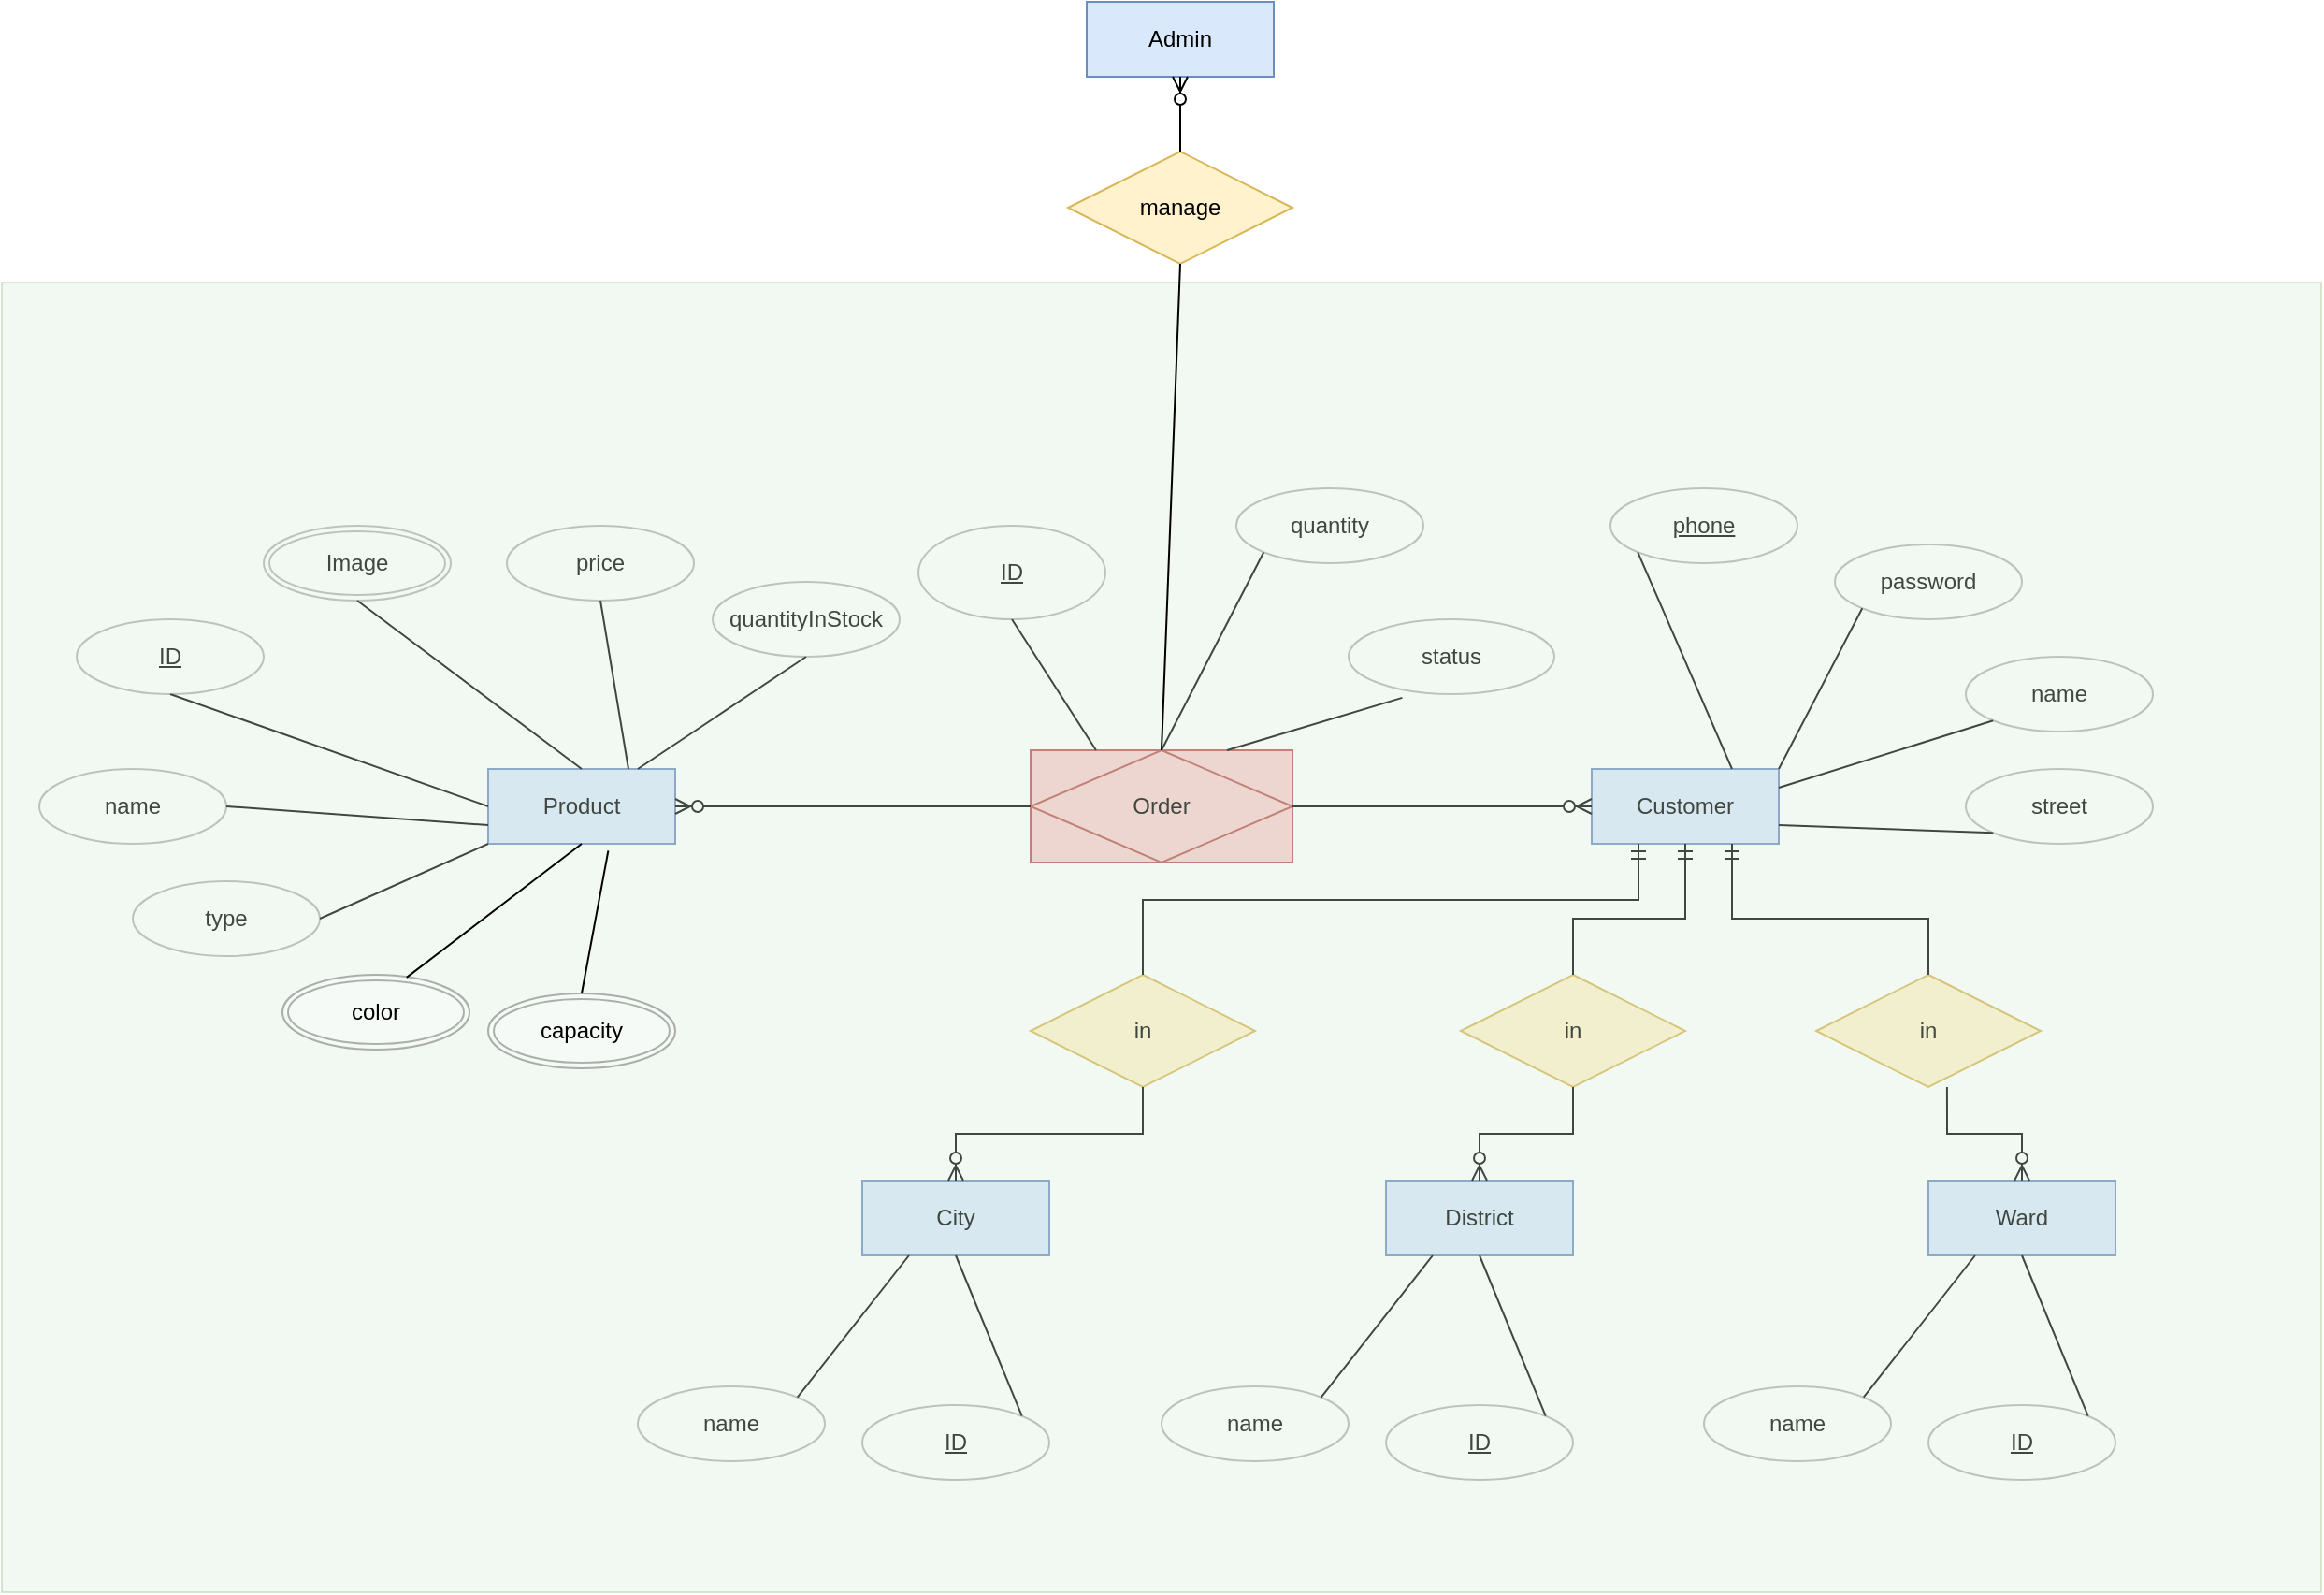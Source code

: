 <mxfile version="15.4.0" type="device"><diagram id="C5RBs43oDa-KdzZeNtuy" name="Page-1"><mxGraphModel dx="1698" dy="828" grid="1" gridSize="10" guides="1" tooltips="1" connect="1" arrows="1" fold="1" page="1" pageScale="1" pageWidth="2339" pageHeight="3300" math="0" shadow="0"><root><mxCell id="WIyWlLk6GJQsqaUBKTNV-0"/><mxCell id="WIyWlLk6GJQsqaUBKTNV-1" parent="WIyWlLk6GJQsqaUBKTNV-0"/><mxCell id="3ixAgH2K0QiZZUKwVxzr-0" value="Product&lt;br&gt;" style="whiteSpace=wrap;html=1;align=center;fillColor=#dae8fc;strokeColor=#6c8ebf;" parent="WIyWlLk6GJQsqaUBKTNV-1" vertex="1"><mxGeometry x="490" y="420" width="100" height="40" as="geometry"/></mxCell><mxCell id="3ixAgH2K0QiZZUKwVxzr-1" value="Customer" style="whiteSpace=wrap;html=1;align=center;fillColor=#dae8fc;strokeColor=#6c8ebf;" parent="WIyWlLk6GJQsqaUBKTNV-1" vertex="1"><mxGeometry x="1080" y="420" width="100" height="40" as="geometry"/></mxCell><mxCell id="3ixAgH2K0QiZZUKwVxzr-2" value="Order" style="shape=associativeEntity;whiteSpace=wrap;html=1;align=center;fillColor=#f8cecc;strokeColor=#b85450;" parent="WIyWlLk6GJQsqaUBKTNV-1" vertex="1"><mxGeometry x="780" y="410" width="140" height="60" as="geometry"/></mxCell><mxCell id="3ixAgH2K0QiZZUKwVxzr-3" value="Admin&lt;br&gt;" style="whiteSpace=wrap;html=1;align=center;fillColor=#dae8fc;strokeColor=#6c8ebf;" parent="WIyWlLk6GJQsqaUBKTNV-1" vertex="1"><mxGeometry x="810" y="10" width="100" height="40" as="geometry"/></mxCell><mxCell id="BC1VQ_w1uPxkMKe1WOcr-23" value="" style="edgeStyle=entityRelationEdgeStyle;fontSize=12;html=1;endArrow=ERzeroToMany;endFill=1;rounded=0;exitX=1;exitY=0.5;exitDx=0;exitDy=0;entryX=0;entryY=0.5;entryDx=0;entryDy=0;" edge="1" parent="WIyWlLk6GJQsqaUBKTNV-1" source="3ixAgH2K0QiZZUKwVxzr-2" target="3ixAgH2K0QiZZUKwVxzr-1"><mxGeometry width="100" height="100" relative="1" as="geometry"><mxPoint x="940" y="640" as="sourcePoint"/><mxPoint x="1040" y="540" as="targetPoint"/></mxGeometry></mxCell><mxCell id="BC1VQ_w1uPxkMKe1WOcr-24" value="" style="edgeStyle=entityRelationEdgeStyle;fontSize=12;html=1;endArrow=ERzeroToMany;endFill=1;rounded=0;entryX=1;entryY=0.5;entryDx=0;entryDy=0;exitX=0;exitY=0.5;exitDx=0;exitDy=0;" edge="1" parent="WIyWlLk6GJQsqaUBKTNV-1" source="3ixAgH2K0QiZZUKwVxzr-2" target="3ixAgH2K0QiZZUKwVxzr-0"><mxGeometry width="100" height="100" relative="1" as="geometry"><mxPoint x="660" y="440" as="sourcePoint"/><mxPoint x="1040" y="540" as="targetPoint"/></mxGeometry></mxCell><mxCell id="BC1VQ_w1uPxkMKe1WOcr-25" value="Image" style="ellipse;shape=doubleEllipse;margin=3;whiteSpace=wrap;html=1;align=center;opacity=30;" vertex="1" parent="WIyWlLk6GJQsqaUBKTNV-1"><mxGeometry x="370" y="290" width="100" height="40" as="geometry"/></mxCell><mxCell id="BC1VQ_w1uPxkMKe1WOcr-30" value="" style="endArrow=none;html=1;rounded=0;entryX=0.5;entryY=0;entryDx=0;entryDy=0;exitX=0.5;exitY=1;exitDx=0;exitDy=0;" edge="1" parent="WIyWlLk6GJQsqaUBKTNV-1" source="BC1VQ_w1uPxkMKe1WOcr-25" target="3ixAgH2K0QiZZUKwVxzr-0"><mxGeometry relative="1" as="geometry"><mxPoint x="370" y="390" as="sourcePoint"/><mxPoint x="530" y="390" as="targetPoint"/></mxGeometry></mxCell><mxCell id="BC1VQ_w1uPxkMKe1WOcr-36" value="" style="endArrow=none;html=1;rounded=0;entryX=0;entryY=0.5;entryDx=0;entryDy=0;exitX=0.5;exitY=1;exitDx=0;exitDy=0;" edge="1" parent="WIyWlLk6GJQsqaUBKTNV-1" source="BC1VQ_w1uPxkMKe1WOcr-37" target="3ixAgH2K0QiZZUKwVxzr-0"><mxGeometry relative="1" as="geometry"><mxPoint x="370" y="360" as="sourcePoint"/><mxPoint x="410" y="450.0" as="targetPoint"/></mxGeometry></mxCell><mxCell id="BC1VQ_w1uPxkMKe1WOcr-37" value="ID" style="ellipse;whiteSpace=wrap;html=1;align=center;fontStyle=4;opacity=30;" vertex="1" parent="WIyWlLk6GJQsqaUBKTNV-1"><mxGeometry x="270" y="340" width="100" height="40" as="geometry"/></mxCell><mxCell id="BC1VQ_w1uPxkMKe1WOcr-38" value="" style="endArrow=none;html=1;rounded=0;entryX=0.75;entryY=0;entryDx=0;entryDy=0;exitX=0.5;exitY=1;exitDx=0;exitDy=0;" edge="1" parent="WIyWlLk6GJQsqaUBKTNV-1" source="BC1VQ_w1uPxkMKe1WOcr-40" target="3ixAgH2K0QiZZUKwVxzr-0"><mxGeometry relative="1" as="geometry"><mxPoint x="640" y="280" as="sourcePoint"/><mxPoint x="780" y="360.0" as="targetPoint"/></mxGeometry></mxCell><mxCell id="BC1VQ_w1uPxkMKe1WOcr-40" value="price" style="ellipse;whiteSpace=wrap;html=1;align=center;opacity=30;" vertex="1" parent="WIyWlLk6GJQsqaUBKTNV-1"><mxGeometry x="500" y="290" width="100" height="40" as="geometry"/></mxCell><mxCell id="BC1VQ_w1uPxkMKe1WOcr-41" value="" style="endArrow=none;html=1;rounded=0;entryX=0;entryY=1;entryDx=0;entryDy=0;exitX=1;exitY=0.5;exitDx=0;exitDy=0;" edge="1" parent="WIyWlLk6GJQsqaUBKTNV-1" source="BC1VQ_w1uPxkMKe1WOcr-43" target="3ixAgH2K0QiZZUKwVxzr-0"><mxGeometry relative="1" as="geometry"><mxPoint x="390" y="530" as="sourcePoint"/><mxPoint x="530" y="610.0" as="targetPoint"/></mxGeometry></mxCell><mxCell id="BC1VQ_w1uPxkMKe1WOcr-43" value="type" style="ellipse;whiteSpace=wrap;html=1;align=center;opacity=30;" vertex="1" parent="WIyWlLk6GJQsqaUBKTNV-1"><mxGeometry x="300" y="480" width="100" height="40" as="geometry"/></mxCell><mxCell id="BC1VQ_w1uPxkMKe1WOcr-44" value="" style="endArrow=none;html=1;rounded=0;entryX=0;entryY=0.75;entryDx=0;entryDy=0;exitX=1;exitY=0.5;exitDx=0;exitDy=0;" edge="1" parent="WIyWlLk6GJQsqaUBKTNV-1" source="BC1VQ_w1uPxkMKe1WOcr-45" target="3ixAgH2K0QiZZUKwVxzr-0"><mxGeometry relative="1" as="geometry"><mxPoint x="310" y="450" as="sourcePoint"/><mxPoint x="450" y="530" as="targetPoint"/></mxGeometry></mxCell><mxCell id="BC1VQ_w1uPxkMKe1WOcr-45" value="name" style="ellipse;whiteSpace=wrap;html=1;align=center;opacity=30;" vertex="1" parent="WIyWlLk6GJQsqaUBKTNV-1"><mxGeometry x="250" y="420" width="100" height="40" as="geometry"/></mxCell><mxCell id="BC1VQ_w1uPxkMKe1WOcr-46" value="" style="endArrow=none;html=1;rounded=0;exitX=0.5;exitY=1;exitDx=0;exitDy=0;" edge="1" parent="WIyWlLk6GJQsqaUBKTNV-1" source="BC1VQ_w1uPxkMKe1WOcr-47" target="3ixAgH2K0QiZZUKwVxzr-0"><mxGeometry relative="1" as="geometry"><mxPoint x="410" y="550" as="sourcePoint"/><mxPoint x="550" y="630" as="targetPoint"/></mxGeometry></mxCell><mxCell id="BC1VQ_w1uPxkMKe1WOcr-47" value="quantityInStock&lt;br&gt;" style="ellipse;whiteSpace=wrap;html=1;align=center;opacity=30;" vertex="1" parent="WIyWlLk6GJQsqaUBKTNV-1"><mxGeometry x="610" y="320" width="100" height="40" as="geometry"/></mxCell><mxCell id="BC1VQ_w1uPxkMKe1WOcr-48" value="" style="endArrow=none;html=1;rounded=0;entryX=0.25;entryY=0;entryDx=0;entryDy=0;exitX=0.5;exitY=1;exitDx=0;exitDy=0;" edge="1" parent="WIyWlLk6GJQsqaUBKTNV-1" source="BC1VQ_w1uPxkMKe1WOcr-49" target="3ixAgH2K0QiZZUKwVxzr-2"><mxGeometry relative="1" as="geometry"><mxPoint x="870" y="290" as="sourcePoint"/><mxPoint x="1010" y="370" as="targetPoint"/></mxGeometry></mxCell><mxCell id="BC1VQ_w1uPxkMKe1WOcr-49" value="&lt;u&gt;ID&lt;/u&gt;" style="ellipse;whiteSpace=wrap;html=1;align=center;opacity=30;" vertex="1" parent="WIyWlLk6GJQsqaUBKTNV-1"><mxGeometry x="720" y="290" width="100" height="50" as="geometry"/></mxCell><mxCell id="BC1VQ_w1uPxkMKe1WOcr-51" value="" style="endArrow=none;html=1;rounded=0;entryX=0.5;entryY=0;entryDx=0;entryDy=0;exitX=0;exitY=1;exitDx=0;exitDy=0;" edge="1" parent="WIyWlLk6GJQsqaUBKTNV-1" source="BC1VQ_w1uPxkMKe1WOcr-52" target="3ixAgH2K0QiZZUKwVxzr-2"><mxGeometry relative="1" as="geometry"><mxPoint x="960" y="320" as="sourcePoint"/><mxPoint x="1100" y="400" as="targetPoint"/></mxGeometry></mxCell><mxCell id="BC1VQ_w1uPxkMKe1WOcr-52" value="quantity" style="ellipse;whiteSpace=wrap;html=1;align=center;opacity=30;" vertex="1" parent="WIyWlLk6GJQsqaUBKTNV-1"><mxGeometry x="890" y="270" width="100" height="40" as="geometry"/></mxCell><mxCell id="BC1VQ_w1uPxkMKe1WOcr-53" value="" style="endArrow=none;html=1;rounded=0;entryX=0.75;entryY=0;entryDx=0;entryDy=0;exitX=0.261;exitY=1.048;exitDx=0;exitDy=0;exitPerimeter=0;" edge="1" parent="WIyWlLk6GJQsqaUBKTNV-1" source="BC1VQ_w1uPxkMKe1WOcr-54" target="3ixAgH2K0QiZZUKwVxzr-2"><mxGeometry relative="1" as="geometry"><mxPoint x="1050" y="340" as="sourcePoint"/><mxPoint x="1190" y="420" as="targetPoint"/></mxGeometry></mxCell><mxCell id="BC1VQ_w1uPxkMKe1WOcr-54" value="status" style="ellipse;whiteSpace=wrap;html=1;align=center;opacity=30;" vertex="1" parent="WIyWlLk6GJQsqaUBKTNV-1"><mxGeometry x="950" y="340" width="110" height="40" as="geometry"/></mxCell><mxCell id="BC1VQ_w1uPxkMKe1WOcr-58" value="" style="endArrow=none;html=1;rounded=0;entryX=0.75;entryY=0;entryDx=0;entryDy=0;exitX=0;exitY=1;exitDx=0;exitDy=0;" edge="1" parent="WIyWlLk6GJQsqaUBKTNV-1" source="BC1VQ_w1uPxkMKe1WOcr-59" target="3ixAgH2K0QiZZUKwVxzr-1"><mxGeometry relative="1" as="geometry"><mxPoint x="1344" y="330" as="sourcePoint"/><mxPoint x="1164" y="420" as="targetPoint"/></mxGeometry></mxCell><mxCell id="BC1VQ_w1uPxkMKe1WOcr-59" value="&lt;u&gt;phone&lt;/u&gt;" style="ellipse;whiteSpace=wrap;html=1;align=center;opacity=30;" vertex="1" parent="WIyWlLk6GJQsqaUBKTNV-1"><mxGeometry x="1090" y="270" width="100" height="40" as="geometry"/></mxCell><mxCell id="BC1VQ_w1uPxkMKe1WOcr-60" value="" style="endArrow=none;html=1;rounded=0;entryX=1;entryY=0;entryDx=0;entryDy=0;exitX=0;exitY=1;exitDx=0;exitDy=0;" edge="1" parent="WIyWlLk6GJQsqaUBKTNV-1" source="BC1VQ_w1uPxkMKe1WOcr-61" target="3ixAgH2K0QiZZUKwVxzr-1"><mxGeometry relative="1" as="geometry"><mxPoint x="1370" y="400" as="sourcePoint"/><mxPoint x="1190" y="490" as="targetPoint"/></mxGeometry></mxCell><mxCell id="BC1VQ_w1uPxkMKe1WOcr-61" value="password" style="ellipse;whiteSpace=wrap;html=1;align=center;opacity=30;" vertex="1" parent="WIyWlLk6GJQsqaUBKTNV-1"><mxGeometry x="1210" y="300" width="100" height="40" as="geometry"/></mxCell><mxCell id="BC1VQ_w1uPxkMKe1WOcr-62" value="" style="endArrow=none;html=1;rounded=0;entryX=1;entryY=0.25;entryDx=0;entryDy=0;exitX=0;exitY=1;exitDx=0;exitDy=0;" edge="1" parent="WIyWlLk6GJQsqaUBKTNV-1" source="BC1VQ_w1uPxkMKe1WOcr-63" target="3ixAgH2K0QiZZUKwVxzr-1"><mxGeometry relative="1" as="geometry"><mxPoint x="1370" y="490" as="sourcePoint"/><mxPoint x="1190" y="580" as="targetPoint"/></mxGeometry></mxCell><mxCell id="BC1VQ_w1uPxkMKe1WOcr-63" value="name" style="ellipse;whiteSpace=wrap;html=1;align=center;opacity=30;" vertex="1" parent="WIyWlLk6GJQsqaUBKTNV-1"><mxGeometry x="1280" y="360" width="100" height="40" as="geometry"/></mxCell><mxCell id="BC1VQ_w1uPxkMKe1WOcr-64" value="" style="endArrow=none;html=1;rounded=0;entryX=1;entryY=0.75;entryDx=0;entryDy=0;exitX=0;exitY=1;exitDx=0;exitDy=0;" edge="1" parent="WIyWlLk6GJQsqaUBKTNV-1" source="BC1VQ_w1uPxkMKe1WOcr-65" target="3ixAgH2K0QiZZUKwVxzr-1"><mxGeometry relative="1" as="geometry"><mxPoint x="1370" y="550" as="sourcePoint"/><mxPoint x="1190" y="640" as="targetPoint"/></mxGeometry></mxCell><mxCell id="BC1VQ_w1uPxkMKe1WOcr-65" value="street" style="ellipse;whiteSpace=wrap;html=1;align=center;opacity=30;" vertex="1" parent="WIyWlLk6GJQsqaUBKTNV-1"><mxGeometry x="1280" y="420" width="100" height="40" as="geometry"/></mxCell><mxCell id="BC1VQ_w1uPxkMKe1WOcr-68" value="City&lt;br&gt;" style="whiteSpace=wrap;html=1;align=center;fillColor=#dae8fc;strokeColor=#6c8ebf;" vertex="1" parent="WIyWlLk6GJQsqaUBKTNV-1"><mxGeometry x="690" y="640" width="100" height="40" as="geometry"/></mxCell><mxCell id="BC1VQ_w1uPxkMKe1WOcr-69" value="" style="endArrow=none;html=1;rounded=0;entryX=0.25;entryY=1;entryDx=0;entryDy=0;exitX=1;exitY=0;exitDx=0;exitDy=0;" edge="1" parent="WIyWlLk6GJQsqaUBKTNV-1" source="BC1VQ_w1uPxkMKe1WOcr-70" target="BC1VQ_w1uPxkMKe1WOcr-68"><mxGeometry relative="1" as="geometry"><mxPoint x="730" y="870" as="sourcePoint"/><mxPoint x="550" y="960" as="targetPoint"/></mxGeometry></mxCell><mxCell id="BC1VQ_w1uPxkMKe1WOcr-70" value="name" style="ellipse;whiteSpace=wrap;html=1;align=center;opacity=30;" vertex="1" parent="WIyWlLk6GJQsqaUBKTNV-1"><mxGeometry x="570" y="750" width="100" height="40" as="geometry"/></mxCell><mxCell id="BC1VQ_w1uPxkMKe1WOcr-75" value="" style="endArrow=none;html=1;rounded=0;entryX=0.5;entryY=1;entryDx=0;entryDy=0;exitX=1;exitY=0;exitDx=0;exitDy=0;" edge="1" parent="WIyWlLk6GJQsqaUBKTNV-1" source="BC1VQ_w1uPxkMKe1WOcr-76" target="BC1VQ_w1uPxkMKe1WOcr-68"><mxGeometry relative="1" as="geometry"><mxPoint x="760" y="900" as="sourcePoint"/><mxPoint x="745" y="710" as="targetPoint"/></mxGeometry></mxCell><mxCell id="BC1VQ_w1uPxkMKe1WOcr-76" value="&lt;u&gt;ID&lt;/u&gt;" style="ellipse;whiteSpace=wrap;html=1;align=center;opacity=30;" vertex="1" parent="WIyWlLk6GJQsqaUBKTNV-1"><mxGeometry x="690" y="760" width="100" height="40" as="geometry"/></mxCell><mxCell id="BC1VQ_w1uPxkMKe1WOcr-77" value="District" style="whiteSpace=wrap;html=1;align=center;fillColor=#dae8fc;strokeColor=#6c8ebf;" vertex="1" parent="WIyWlLk6GJQsqaUBKTNV-1"><mxGeometry x="970" y="640" width="100" height="40" as="geometry"/></mxCell><mxCell id="BC1VQ_w1uPxkMKe1WOcr-78" value="" style="endArrow=none;html=1;rounded=0;entryX=0.25;entryY=1;entryDx=0;entryDy=0;exitX=1;exitY=0;exitDx=0;exitDy=0;" edge="1" parent="WIyWlLk6GJQsqaUBKTNV-1" source="BC1VQ_w1uPxkMKe1WOcr-79" target="BC1VQ_w1uPxkMKe1WOcr-77"><mxGeometry relative="1" as="geometry"><mxPoint x="1010" y="870" as="sourcePoint"/><mxPoint x="830" y="960" as="targetPoint"/></mxGeometry></mxCell><mxCell id="BC1VQ_w1uPxkMKe1WOcr-79" value="name" style="ellipse;whiteSpace=wrap;html=1;align=center;opacity=30;" vertex="1" parent="WIyWlLk6GJQsqaUBKTNV-1"><mxGeometry x="850" y="750" width="100" height="40" as="geometry"/></mxCell><mxCell id="BC1VQ_w1uPxkMKe1WOcr-80" value="" style="endArrow=none;html=1;rounded=0;entryX=0.5;entryY=1;entryDx=0;entryDy=0;exitX=1;exitY=0;exitDx=0;exitDy=0;" edge="1" parent="WIyWlLk6GJQsqaUBKTNV-1" source="BC1VQ_w1uPxkMKe1WOcr-81" target="BC1VQ_w1uPxkMKe1WOcr-77"><mxGeometry relative="1" as="geometry"><mxPoint x="1040" y="900" as="sourcePoint"/><mxPoint x="1025" y="710" as="targetPoint"/></mxGeometry></mxCell><mxCell id="BC1VQ_w1uPxkMKe1WOcr-81" value="&lt;u&gt;ID&lt;/u&gt;" style="ellipse;whiteSpace=wrap;html=1;align=center;opacity=30;" vertex="1" parent="WIyWlLk6GJQsqaUBKTNV-1"><mxGeometry x="970" y="760" width="100" height="40" as="geometry"/></mxCell><mxCell id="BC1VQ_w1uPxkMKe1WOcr-82" value="Ward" style="whiteSpace=wrap;html=1;align=center;fillColor=#dae8fc;strokeColor=#6c8ebf;" vertex="1" parent="WIyWlLk6GJQsqaUBKTNV-1"><mxGeometry x="1260" y="640" width="100" height="40" as="geometry"/></mxCell><mxCell id="BC1VQ_w1uPxkMKe1WOcr-83" value="" style="endArrow=none;html=1;rounded=0;entryX=0.25;entryY=1;entryDx=0;entryDy=0;exitX=1;exitY=0;exitDx=0;exitDy=0;" edge="1" parent="WIyWlLk6GJQsqaUBKTNV-1" source="BC1VQ_w1uPxkMKe1WOcr-84" target="BC1VQ_w1uPxkMKe1WOcr-82"><mxGeometry relative="1" as="geometry"><mxPoint x="1300" y="870" as="sourcePoint"/><mxPoint x="1120" y="960" as="targetPoint"/></mxGeometry></mxCell><mxCell id="BC1VQ_w1uPxkMKe1WOcr-84" value="name" style="ellipse;whiteSpace=wrap;html=1;align=center;opacity=30;" vertex="1" parent="WIyWlLk6GJQsqaUBKTNV-1"><mxGeometry x="1140" y="750" width="100" height="40" as="geometry"/></mxCell><mxCell id="BC1VQ_w1uPxkMKe1WOcr-85" value="" style="endArrow=none;html=1;rounded=0;entryX=0.5;entryY=1;entryDx=0;entryDy=0;exitX=1;exitY=0;exitDx=0;exitDy=0;" edge="1" parent="WIyWlLk6GJQsqaUBKTNV-1" source="BC1VQ_w1uPxkMKe1WOcr-86" target="BC1VQ_w1uPxkMKe1WOcr-82"><mxGeometry relative="1" as="geometry"><mxPoint x="1330" y="900" as="sourcePoint"/><mxPoint x="1315" y="710" as="targetPoint"/></mxGeometry></mxCell><mxCell id="BC1VQ_w1uPxkMKe1WOcr-86" value="&lt;u&gt;ID&lt;/u&gt;" style="ellipse;whiteSpace=wrap;html=1;align=center;opacity=30;" vertex="1" parent="WIyWlLk6GJQsqaUBKTNV-1"><mxGeometry x="1260" y="760" width="100" height="40" as="geometry"/></mxCell><mxCell id="BC1VQ_w1uPxkMKe1WOcr-87" value="in" style="shape=rhombus;perimeter=rhombusPerimeter;whiteSpace=wrap;html=1;align=center;fillColor=#fff2cc;strokeColor=#d6b656;" vertex="1" parent="WIyWlLk6GJQsqaUBKTNV-1"><mxGeometry x="780" y="530" width="120" height="60" as="geometry"/></mxCell><mxCell id="BC1VQ_w1uPxkMKe1WOcr-89" value="in" style="shape=rhombus;perimeter=rhombusPerimeter;whiteSpace=wrap;html=1;align=center;fillColor=#fff2cc;strokeColor=#d6b656;" vertex="1" parent="WIyWlLk6GJQsqaUBKTNV-1"><mxGeometry x="1010" y="530" width="120" height="60" as="geometry"/></mxCell><mxCell id="BC1VQ_w1uPxkMKe1WOcr-90" value="in" style="shape=rhombus;perimeter=rhombusPerimeter;whiteSpace=wrap;html=1;align=center;fillColor=#fff2cc;strokeColor=#d6b656;" vertex="1" parent="WIyWlLk6GJQsqaUBKTNV-1"><mxGeometry x="1200" y="530" width="120" height="60" as="geometry"/></mxCell><mxCell id="BC1VQ_w1uPxkMKe1WOcr-94" value="" style="fontSize=12;html=1;endArrow=ERmandOne;rounded=0;entryX=0.25;entryY=1;entryDx=0;entryDy=0;exitX=0.5;exitY=0;exitDx=0;exitDy=0;edgeStyle=elbowEdgeStyle;elbow=vertical;" edge="1" parent="WIyWlLk6GJQsqaUBKTNV-1" source="BC1VQ_w1uPxkMKe1WOcr-87" target="3ixAgH2K0QiZZUKwVxzr-1"><mxGeometry width="100" height="100" relative="1" as="geometry"><mxPoint x="930" y="590" as="sourcePoint"/><mxPoint x="1030" y="490" as="targetPoint"/><Array as="points"><mxPoint x="1010" y="490"/><mxPoint x="1060" y="500"/></Array></mxGeometry></mxCell><mxCell id="BC1VQ_w1uPxkMKe1WOcr-95" value="" style="edgeStyle=orthogonalEdgeStyle;fontSize=12;html=1;endArrow=ERzeroToMany;endFill=1;rounded=0;elbow=vertical;entryX=0.5;entryY=0;entryDx=0;entryDy=0;exitX=0.5;exitY=1;exitDx=0;exitDy=0;" edge="1" parent="WIyWlLk6GJQsqaUBKTNV-1" source="BC1VQ_w1uPxkMKe1WOcr-87" target="BC1VQ_w1uPxkMKe1WOcr-68"><mxGeometry width="100" height="100" relative="1" as="geometry"><mxPoint x="650" y="630" as="sourcePoint"/><mxPoint x="750" y="530" as="targetPoint"/></mxGeometry></mxCell><mxCell id="BC1VQ_w1uPxkMKe1WOcr-96" value="" style="edgeStyle=orthogonalEdgeStyle;fontSize=12;html=1;endArrow=ERzeroToMany;endFill=1;rounded=0;elbow=vertical;entryX=0.5;entryY=0;entryDx=0;entryDy=0;exitX=0.5;exitY=1;exitDx=0;exitDy=0;" edge="1" parent="WIyWlLk6GJQsqaUBKTNV-1" source="BC1VQ_w1uPxkMKe1WOcr-89" target="BC1VQ_w1uPxkMKe1WOcr-77"><mxGeometry width="100" height="100" relative="1" as="geometry"><mxPoint x="1070" y="610" as="sourcePoint"/><mxPoint x="1020" y="630" as="targetPoint"/></mxGeometry></mxCell><mxCell id="BC1VQ_w1uPxkMKe1WOcr-97" value="" style="edgeStyle=orthogonalEdgeStyle;fontSize=12;html=1;endArrow=ERzeroToMany;endFill=1;rounded=0;elbow=vertical;entryX=0.5;entryY=0;entryDx=0;entryDy=0;exitX=0.583;exitY=1;exitDx=0;exitDy=0;entryPerimeter=0;exitPerimeter=0;" edge="1" parent="WIyWlLk6GJQsqaUBKTNV-1" source="BC1VQ_w1uPxkMKe1WOcr-90" target="BC1VQ_w1uPxkMKe1WOcr-82"><mxGeometry width="100" height="100" relative="1" as="geometry"><mxPoint x="1420" y="600" as="sourcePoint"/><mxPoint x="1320" y="650" as="targetPoint"/></mxGeometry></mxCell><mxCell id="BC1VQ_w1uPxkMKe1WOcr-98" value="" style="fontSize=12;html=1;endArrow=ERmandOne;rounded=0;entryX=0.5;entryY=1;entryDx=0;entryDy=0;exitX=0.5;exitY=0;exitDx=0;exitDy=0;edgeStyle=elbowEdgeStyle;elbow=vertical;" edge="1" parent="WIyWlLk6GJQsqaUBKTNV-1" source="BC1VQ_w1uPxkMKe1WOcr-89" target="3ixAgH2K0QiZZUKwVxzr-1"><mxGeometry width="100" height="100" relative="1" as="geometry"><mxPoint x="875" y="530" as="sourcePoint"/><mxPoint x="1140" y="460" as="targetPoint"/><Array as="points"><mxPoint x="1095" y="500"/></Array></mxGeometry></mxCell><mxCell id="BC1VQ_w1uPxkMKe1WOcr-99" value="" style="fontSize=12;html=1;endArrow=ERmandOne;rounded=0;entryX=0.75;entryY=1;entryDx=0;entryDy=0;exitX=0.5;exitY=0;exitDx=0;exitDy=0;edgeStyle=elbowEdgeStyle;elbow=vertical;" edge="1" parent="WIyWlLk6GJQsqaUBKTNV-1" source="BC1VQ_w1uPxkMKe1WOcr-90" target="3ixAgH2K0QiZZUKwVxzr-1"><mxGeometry width="100" height="100" relative="1" as="geometry"><mxPoint x="1177.5" y="535" as="sourcePoint"/><mxPoint x="1442.5" y="465" as="targetPoint"/><Array as="points"><mxPoint x="1220" y="500"/></Array></mxGeometry></mxCell><mxCell id="BC1VQ_w1uPxkMKe1WOcr-106" value="" style="text;strokeColor=#82b366;fillColor=#d5e8d4;spacingLeft=4;spacingRight=4;overflow=hidden;rotatable=0;points=[[0,0.5],[1,0.5]];portConstraint=eastwest;fontSize=12;opacity=30;" vertex="1" parent="WIyWlLk6GJQsqaUBKTNV-1"><mxGeometry x="230" y="160" width="1240" height="700" as="geometry"/></mxCell><mxCell id="BC1VQ_w1uPxkMKe1WOcr-108" value="manage" style="shape=rhombus;perimeter=rhombusPerimeter;whiteSpace=wrap;html=1;align=center;fillColor=#fff2cc;strokeColor=#d6b656;strokeWidth=1;" vertex="1" parent="WIyWlLk6GJQsqaUBKTNV-1"><mxGeometry x="800" y="90" width="120" height="60" as="geometry"/></mxCell><mxCell id="BC1VQ_w1uPxkMKe1WOcr-109" value="color" style="ellipse;shape=doubleEllipse;margin=3;whiteSpace=wrap;html=1;align=center;opacity=30;" vertex="1" parent="WIyWlLk6GJQsqaUBKTNV-1"><mxGeometry x="380" y="530" width="100" height="40" as="geometry"/></mxCell><mxCell id="BC1VQ_w1uPxkMKe1WOcr-110" value="" style="endArrow=none;html=1;rounded=0;elbow=vertical;exitX=0.664;exitY=0.036;exitDx=0;exitDy=0;exitPerimeter=0;entryX=0.5;entryY=1;entryDx=0;entryDy=0;" edge="1" parent="WIyWlLk6GJQsqaUBKTNV-1" source="BC1VQ_w1uPxkMKe1WOcr-109" target="3ixAgH2K0QiZZUKwVxzr-0"><mxGeometry relative="1" as="geometry"><mxPoint x="750" y="520" as="sourcePoint"/><mxPoint x="910" y="520" as="targetPoint"/></mxGeometry></mxCell><mxCell id="BC1VQ_w1uPxkMKe1WOcr-111" value="capacity" style="ellipse;shape=doubleEllipse;margin=3;whiteSpace=wrap;html=1;align=center;opacity=30;" vertex="1" parent="WIyWlLk6GJQsqaUBKTNV-1"><mxGeometry x="490" y="540" width="100" height="40" as="geometry"/></mxCell><mxCell id="BC1VQ_w1uPxkMKe1WOcr-112" value="" style="endArrow=none;html=1;rounded=0;elbow=vertical;exitX=0.5;exitY=0;exitDx=0;exitDy=0;entryX=0.642;entryY=1.092;entryDx=0;entryDy=0;entryPerimeter=0;" edge="1" parent="WIyWlLk6GJQsqaUBKTNV-1" source="BC1VQ_w1uPxkMKe1WOcr-111" target="3ixAgH2K0QiZZUKwVxzr-0"><mxGeometry relative="1" as="geometry"><mxPoint x="750" y="520" as="sourcePoint"/><mxPoint x="910" y="520" as="targetPoint"/></mxGeometry></mxCell><mxCell id="BC1VQ_w1uPxkMKe1WOcr-113" style="edgeStyle=none;rounded=0;orthogonalLoop=1;jettySize=auto;html=1;exitX=0;exitY=1;exitDx=0;exitDy=0;" edge="1" parent="WIyWlLk6GJQsqaUBKTNV-1" source="BC1VQ_w1uPxkMKe1WOcr-108" target="BC1VQ_w1uPxkMKe1WOcr-108"><mxGeometry relative="1" as="geometry"/></mxCell><mxCell id="BC1VQ_w1uPxkMKe1WOcr-114" value="" style="fontSize=12;html=1;endArrow=ERzeroToMany;endFill=1;rounded=0;elbow=vertical;entryX=0.5;entryY=1;entryDx=0;entryDy=0;exitX=0.5;exitY=0;exitDx=0;exitDy=0;" edge="1" parent="WIyWlLk6GJQsqaUBKTNV-1" source="BC1VQ_w1uPxkMKe1WOcr-108" target="3ixAgH2K0QiZZUKwVxzr-3"><mxGeometry width="100" height="100" relative="1" as="geometry"><mxPoint x="780" y="310" as="sourcePoint"/><mxPoint x="880" y="210" as="targetPoint"/></mxGeometry></mxCell><mxCell id="BC1VQ_w1uPxkMKe1WOcr-116" value="" style="endArrow=none;html=1;rounded=0;elbow=vertical;exitX=0.5;exitY=1;exitDx=0;exitDy=0;entryX=0.5;entryY=0;entryDx=0;entryDy=0;" edge="1" parent="WIyWlLk6GJQsqaUBKTNV-1" source="BC1VQ_w1uPxkMKe1WOcr-108" target="3ixAgH2K0QiZZUKwVxzr-2"><mxGeometry relative="1" as="geometry"><mxPoint x="750" y="350" as="sourcePoint"/><mxPoint x="910" y="350" as="targetPoint"/></mxGeometry></mxCell></root></mxGraphModel></diagram></mxfile>